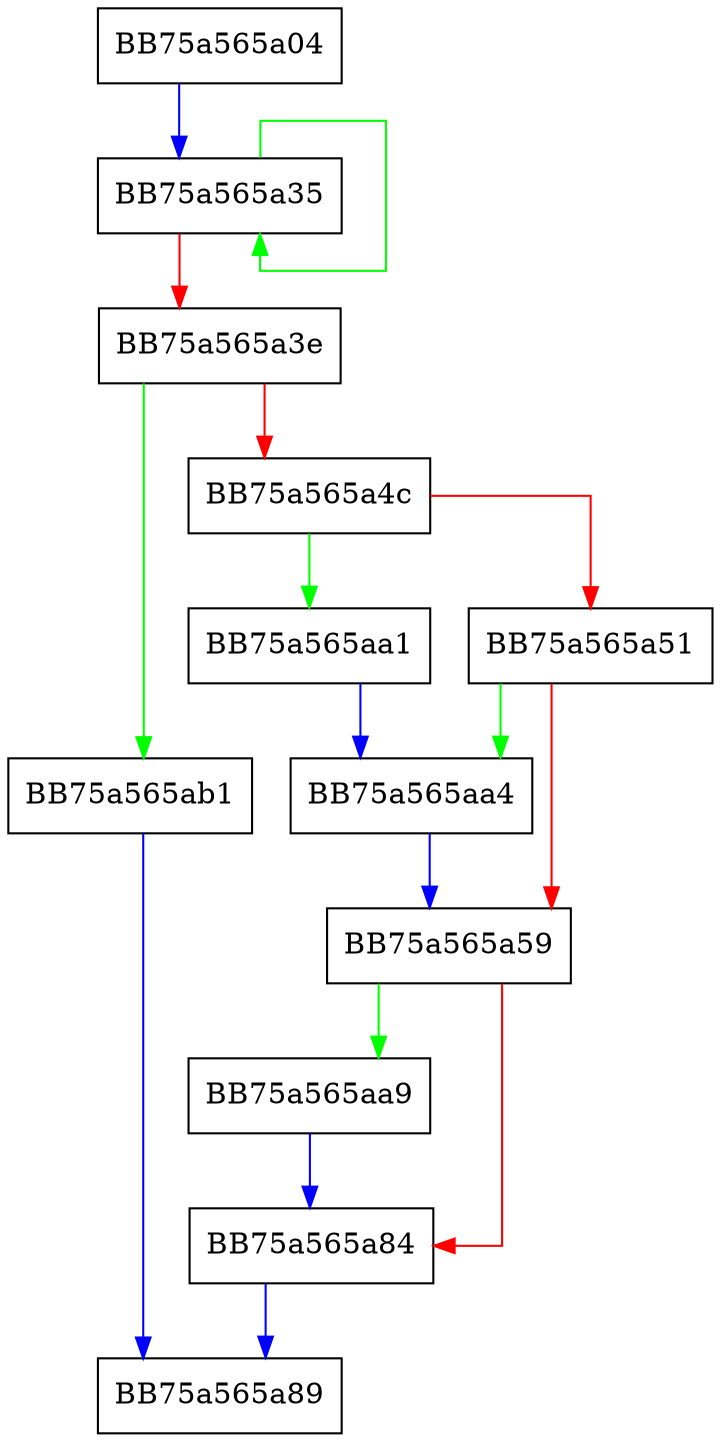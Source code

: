 digraph try_convert {
  node [shape="box"];
  graph [splines=ortho];
  BB75a565a04 -> BB75a565a35 [color="blue"];
  BB75a565a35 -> BB75a565a35 [color="green"];
  BB75a565a35 -> BB75a565a3e [color="red"];
  BB75a565a3e -> BB75a565ab1 [color="green"];
  BB75a565a3e -> BB75a565a4c [color="red"];
  BB75a565a4c -> BB75a565aa1 [color="green"];
  BB75a565a4c -> BB75a565a51 [color="red"];
  BB75a565a51 -> BB75a565aa4 [color="green"];
  BB75a565a51 -> BB75a565a59 [color="red"];
  BB75a565a59 -> BB75a565aa9 [color="green"];
  BB75a565a59 -> BB75a565a84 [color="red"];
  BB75a565a84 -> BB75a565a89 [color="blue"];
  BB75a565aa1 -> BB75a565aa4 [color="blue"];
  BB75a565aa4 -> BB75a565a59 [color="blue"];
  BB75a565aa9 -> BB75a565a84 [color="blue"];
  BB75a565ab1 -> BB75a565a89 [color="blue"];
}